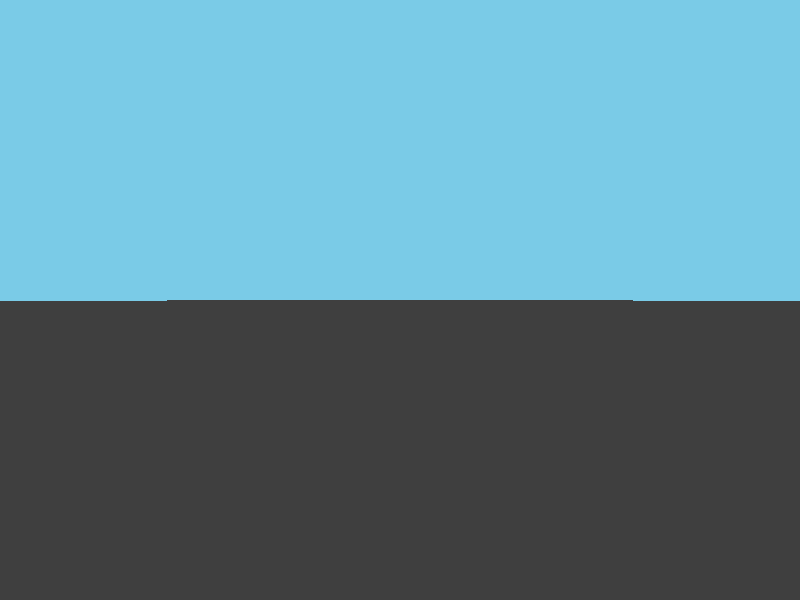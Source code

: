 #include "textures.inc"

    #declare White   = rgb 1;
    #declare Orange = color red 1 green 0.5 blue 0.0;
    #declare OrangeRed = color red 1.0 green 0.25; 
    #declare Asphalt = texture{
        pigment{color rgb<0.05,0.05,0.05>}
        normal {bumps 0.75 scale 0.015}
    }

    camera {
        perspective
        location <0, 8, 0>
        look_at  <0, 8, 1>
        right x
        up y
    }

    light_source {
        <0, 100, 0> color White
    }
    sphere{<0,0,0>,1 hollow
    texture{Shadow_Clouds}
     scale 10000
    }
    plane{ <0,1,0>, 0 
           texture{Asphalt}
     } // end of plane
    